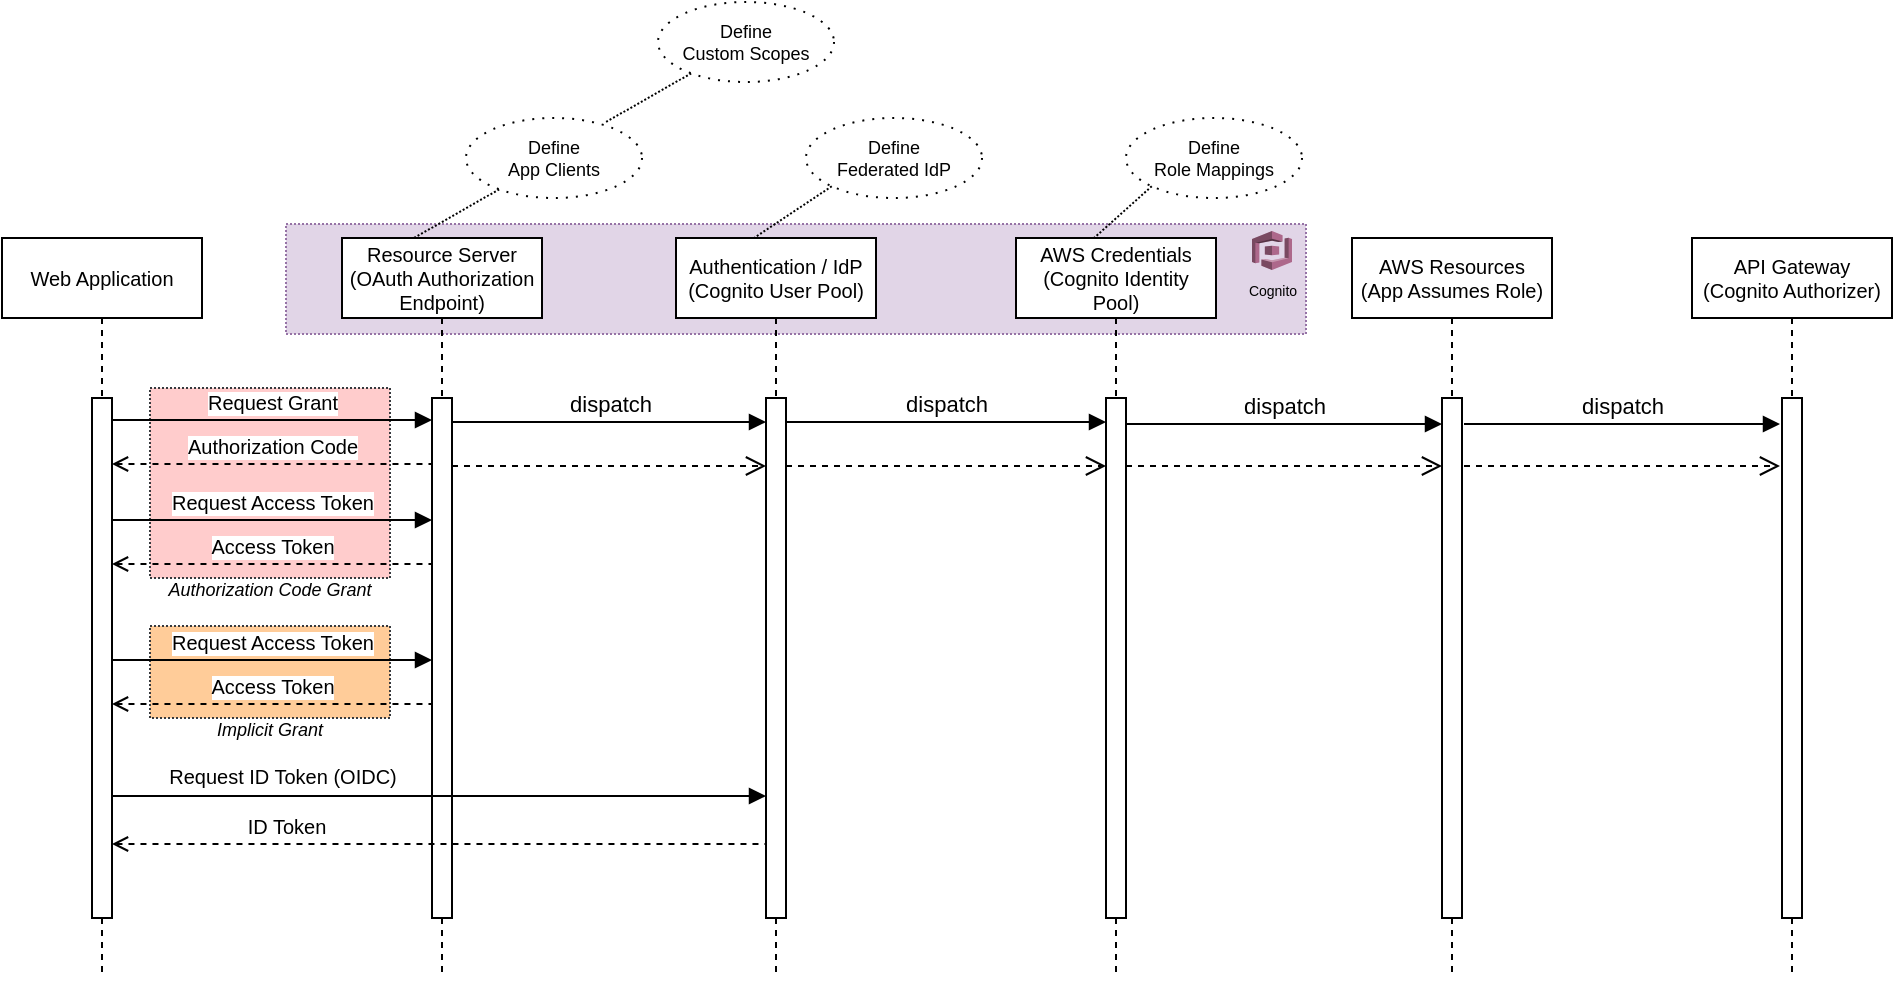 <mxfile version="23.1.7" type="github">
  <diagram name="Page-1" id="2YBvvXClWsGukQMizWep">
    <mxGraphModel dx="691" dy="366" grid="1" gridSize="10" guides="1" tooltips="1" connect="1" arrows="1" fold="1" page="1" pageScale="1" pageWidth="1100" pageHeight="850" math="0" shadow="0">
      <root>
        <mxCell id="0" />
        <mxCell id="1" parent="0" />
        <mxCell id="r72Okk3l7TpYCggT--TZ-46" value="" style="rounded=0;whiteSpace=wrap;html=1;fillColor=#e1d5e7;dashed=1;dashPattern=1 1;strokeColor=#9673a6;" vertex="1" parent="1">
          <mxGeometry x="230" y="403" width="510" height="55" as="geometry" />
        </mxCell>
        <mxCell id="r72Okk3l7TpYCggT--TZ-34" value="" style="rounded=0;whiteSpace=wrap;html=1;fillColor=#ffcc99;dashed=1;dashPattern=1 1;strokeColor=#36393d;" vertex="1" parent="1">
          <mxGeometry x="162" y="604" width="120" height="46" as="geometry" />
        </mxCell>
        <mxCell id="r72Okk3l7TpYCggT--TZ-47" value="" style="rounded=0;whiteSpace=wrap;html=1;fillColor=#ffcccc;dashed=1;dashPattern=1 1;strokeColor=#36393d;" vertex="1" parent="1">
          <mxGeometry x="162" y="485" width="120" height="95" as="geometry" />
        </mxCell>
        <mxCell id="aM9ryv3xv72pqoxQDRHE-1" value="Web Application" style="shape=umlLifeline;perimeter=lifelinePerimeter;whiteSpace=wrap;html=1;container=0;dropTarget=0;collapsible=0;recursiveResize=0;outlineConnect=0;portConstraint=eastwest;newEdgeStyle={&quot;edgeStyle&quot;:&quot;elbowEdgeStyle&quot;,&quot;elbow&quot;:&quot;vertical&quot;,&quot;curved&quot;:0,&quot;rounded&quot;:0};fontSize=10;" parent="1" vertex="1">
          <mxGeometry x="88" y="410" width="100" height="370" as="geometry" />
        </mxCell>
        <mxCell id="aM9ryv3xv72pqoxQDRHE-2" value="" style="html=1;points=[];perimeter=orthogonalPerimeter;outlineConnect=0;targetShapes=umlLifeline;portConstraint=eastwest;newEdgeStyle={&quot;edgeStyle&quot;:&quot;elbowEdgeStyle&quot;,&quot;elbow&quot;:&quot;vertical&quot;,&quot;curved&quot;:0,&quot;rounded&quot;:0};" parent="aM9ryv3xv72pqoxQDRHE-1" vertex="1">
          <mxGeometry x="45" y="80" width="10" height="260" as="geometry" />
        </mxCell>
        <mxCell id="aM9ryv3xv72pqoxQDRHE-5" value="Resource Server&lt;br style=&quot;font-size: 10px;&quot;&gt;(OAuth Authorization Endpoint)" style="shape=umlLifeline;perimeter=lifelinePerimeter;whiteSpace=wrap;html=1;container=0;dropTarget=0;collapsible=0;recursiveResize=0;outlineConnect=0;portConstraint=eastwest;newEdgeStyle={&quot;edgeStyle&quot;:&quot;elbowEdgeStyle&quot;,&quot;elbow&quot;:&quot;vertical&quot;,&quot;curved&quot;:0,&quot;rounded&quot;:0};fontSize=10;" parent="1" vertex="1">
          <mxGeometry x="258" y="410" width="100" height="370" as="geometry" />
        </mxCell>
        <mxCell id="aM9ryv3xv72pqoxQDRHE-6" value="" style="html=1;points=[];perimeter=orthogonalPerimeter;outlineConnect=0;targetShapes=umlLifeline;portConstraint=eastwest;newEdgeStyle={&quot;edgeStyle&quot;:&quot;elbowEdgeStyle&quot;,&quot;elbow&quot;:&quot;vertical&quot;,&quot;curved&quot;:0,&quot;rounded&quot;:0};" parent="aM9ryv3xv72pqoxQDRHE-5" vertex="1">
          <mxGeometry x="45" y="80" width="10" height="260" as="geometry" />
        </mxCell>
        <mxCell id="aM9ryv3xv72pqoxQDRHE-7" value="Request Grant" style="html=1;verticalAlign=bottom;endArrow=block;edgeStyle=elbowEdgeStyle;elbow=vertical;curved=0;rounded=0;fontSize=10;" parent="1" edge="1">
          <mxGeometry relative="1" as="geometry">
            <mxPoint x="143" y="501" as="sourcePoint" />
            <Array as="points">
              <mxPoint x="228" y="501" />
            </Array>
            <mxPoint x="303" y="501" as="targetPoint" />
            <mxPoint as="offset" />
          </mxGeometry>
        </mxCell>
        <mxCell id="aM9ryv3xv72pqoxQDRHE-10" value="Authorization Code" style="html=1;verticalAlign=bottom;endArrow=none;dashed=1;endSize=8;edgeStyle=elbowEdgeStyle;elbow=vertical;curved=0;rounded=0;startArrow=open;startFill=0;endFill=0;fontSize=10;" parent="1" edge="1">
          <mxGeometry relative="1" as="geometry">
            <mxPoint x="303" y="523" as="targetPoint" />
            <Array as="points">
              <mxPoint x="228" y="523" />
            </Array>
            <mxPoint x="143" y="523" as="sourcePoint" />
          </mxGeometry>
        </mxCell>
        <mxCell id="r72Okk3l7TpYCggT--TZ-6" value="AWS Credentials&lt;br style=&quot;font-size: 10px;&quot;&gt;(Cognito Identity Pool)" style="shape=umlLifeline;perimeter=lifelinePerimeter;whiteSpace=wrap;html=1;container=0;dropTarget=0;collapsible=0;recursiveResize=0;outlineConnect=0;portConstraint=eastwest;newEdgeStyle={&quot;edgeStyle&quot;:&quot;elbowEdgeStyle&quot;,&quot;elbow&quot;:&quot;vertical&quot;,&quot;curved&quot;:0,&quot;rounded&quot;:0};fontSize=10;" vertex="1" parent="1">
          <mxGeometry x="595" y="410" width="100" height="370" as="geometry" />
        </mxCell>
        <mxCell id="r72Okk3l7TpYCggT--TZ-7" value="" style="html=1;points=[];perimeter=orthogonalPerimeter;outlineConnect=0;targetShapes=umlLifeline;portConstraint=eastwest;newEdgeStyle={&quot;edgeStyle&quot;:&quot;elbowEdgeStyle&quot;,&quot;elbow&quot;:&quot;vertical&quot;,&quot;curved&quot;:0,&quot;rounded&quot;:0};" vertex="1" parent="r72Okk3l7TpYCggT--TZ-6">
          <mxGeometry x="45" y="80" width="10" height="260" as="geometry" />
        </mxCell>
        <mxCell id="r72Okk3l7TpYCggT--TZ-10" value="dispatch" style="html=1;verticalAlign=bottom;endArrow=block;edgeStyle=elbowEdgeStyle;elbow=vertical;curved=0;rounded=0;" edge="1" parent="1">
          <mxGeometry relative="1" as="geometry">
            <mxPoint x="313" y="502" as="sourcePoint" />
            <Array as="points">
              <mxPoint x="418" y="502" />
            </Array>
            <mxPoint x="470" y="502" as="targetPoint" />
            <mxPoint as="offset" />
          </mxGeometry>
        </mxCell>
        <mxCell id="r72Okk3l7TpYCggT--TZ-23" style="rounded=0;orthogonalLoop=1;jettySize=auto;html=1;dashed=1;endArrow=none;endFill=0;entryX=0.37;entryY=0;entryDx=0;entryDy=0;entryPerimeter=0;dashPattern=1 1;" edge="1" parent="1" source="r72Okk3l7TpYCggT--TZ-12">
          <mxGeometry relative="1" as="geometry">
            <mxPoint x="294" y="410" as="targetPoint" />
            <mxPoint x="327.37" y="394.358" as="sourcePoint" />
          </mxGeometry>
        </mxCell>
        <mxCell id="r72Okk3l7TpYCggT--TZ-12" value="Define&lt;br&gt;App Clients" style="ellipse;whiteSpace=wrap;html=1;fontSize=9;dashed=1;dashPattern=1 4;" vertex="1" parent="1">
          <mxGeometry x="320" y="350" width="88" height="40" as="geometry" />
        </mxCell>
        <mxCell id="r72Okk3l7TpYCggT--TZ-13" value="Define&lt;br&gt;Federated IdP" style="ellipse;whiteSpace=wrap;html=1;fontSize=9;dashed=1;dashPattern=1 4;" vertex="1" parent="1">
          <mxGeometry x="490" y="350" width="88" height="40" as="geometry" />
        </mxCell>
        <mxCell id="r72Okk3l7TpYCggT--TZ-14" value="Define&lt;br&gt;Role Mappings" style="ellipse;whiteSpace=wrap;html=1;fontSize=9;dashed=1;dashPattern=1 4;" vertex="1" parent="1">
          <mxGeometry x="650" y="350" width="88" height="40" as="geometry" />
        </mxCell>
        <mxCell id="r72Okk3l7TpYCggT--TZ-15" value="AWS Resources&lt;br&gt;(App Assumes Role)" style="shape=umlLifeline;perimeter=lifelinePerimeter;whiteSpace=wrap;html=1;container=0;dropTarget=0;collapsible=0;recursiveResize=0;outlineConnect=0;portConstraint=eastwest;newEdgeStyle={&quot;edgeStyle&quot;:&quot;elbowEdgeStyle&quot;,&quot;elbow&quot;:&quot;vertical&quot;,&quot;curved&quot;:0,&quot;rounded&quot;:0};fontSize=10;" vertex="1" parent="1">
          <mxGeometry x="763" y="410" width="100" height="370" as="geometry" />
        </mxCell>
        <mxCell id="r72Okk3l7TpYCggT--TZ-16" value="" style="html=1;points=[];perimeter=orthogonalPerimeter;outlineConnect=0;targetShapes=umlLifeline;portConstraint=eastwest;newEdgeStyle={&quot;edgeStyle&quot;:&quot;elbowEdgeStyle&quot;,&quot;elbow&quot;:&quot;vertical&quot;,&quot;curved&quot;:0,&quot;rounded&quot;:0};" vertex="1" parent="r72Okk3l7TpYCggT--TZ-15">
          <mxGeometry x="45" y="80" width="10" height="260" as="geometry" />
        </mxCell>
        <mxCell id="r72Okk3l7TpYCggT--TZ-18" value="" style="html=1;verticalAlign=bottom;endArrow=open;dashed=1;endSize=8;edgeStyle=elbowEdgeStyle;elbow=vertical;curved=0;rounded=0;" edge="1" parent="1" source="aM9ryv3xv72pqoxQDRHE-6">
          <mxGeometry relative="1" as="geometry">
            <mxPoint x="470" y="524" as="targetPoint" />
            <Array as="points" />
            <mxPoint x="318" y="524" as="sourcePoint" />
          </mxGeometry>
        </mxCell>
        <mxCell id="r72Okk3l7TpYCggT--TZ-4" value="Authentication / IdP&lt;br style=&quot;font-size: 10px;&quot;&gt;(Cognito User Pool)" style="shape=umlLifeline;perimeter=lifelinePerimeter;whiteSpace=wrap;html=1;container=0;dropTarget=0;collapsible=0;recursiveResize=0;outlineConnect=0;portConstraint=eastwest;newEdgeStyle={&quot;edgeStyle&quot;:&quot;elbowEdgeStyle&quot;,&quot;elbow&quot;:&quot;vertical&quot;,&quot;curved&quot;:0,&quot;rounded&quot;:0};fontSize=10;" vertex="1" parent="1">
          <mxGeometry x="425" y="410" width="100" height="370" as="geometry" />
        </mxCell>
        <mxCell id="r72Okk3l7TpYCggT--TZ-5" value="" style="html=1;points=[];perimeter=orthogonalPerimeter;outlineConnect=0;targetShapes=umlLifeline;portConstraint=eastwest;newEdgeStyle={&quot;edgeStyle&quot;:&quot;elbowEdgeStyle&quot;,&quot;elbow&quot;:&quot;vertical&quot;,&quot;curved&quot;:0,&quot;rounded&quot;:0};" vertex="1" parent="r72Okk3l7TpYCggT--TZ-4">
          <mxGeometry x="45" y="80" width="10" height="260" as="geometry" />
        </mxCell>
        <mxCell id="r72Okk3l7TpYCggT--TZ-19" value="dispatch" style="html=1;verticalAlign=bottom;endArrow=block;edgeStyle=elbowEdgeStyle;elbow=vertical;curved=0;rounded=0;" edge="1" parent="1" source="r72Okk3l7TpYCggT--TZ-5" target="r72Okk3l7TpYCggT--TZ-7">
          <mxGeometry relative="1" as="geometry">
            <mxPoint x="481" y="502" as="sourcePoint" />
            <Array as="points">
              <mxPoint x="586" y="502" />
            </Array>
            <mxPoint x="638" y="502" as="targetPoint" />
            <mxPoint as="offset" />
          </mxGeometry>
        </mxCell>
        <mxCell id="r72Okk3l7TpYCggT--TZ-20" value="" style="html=1;verticalAlign=bottom;endArrow=open;dashed=1;endSize=8;edgeStyle=elbowEdgeStyle;elbow=vertical;curved=0;rounded=0;" edge="1" parent="1">
          <mxGeometry relative="1" as="geometry">
            <mxPoint x="640" y="524" as="targetPoint" />
            <Array as="points" />
            <mxPoint x="480" y="524" as="sourcePoint" />
          </mxGeometry>
        </mxCell>
        <mxCell id="r72Okk3l7TpYCggT--TZ-21" value="dispatch" style="html=1;verticalAlign=bottom;endArrow=block;edgeStyle=elbowEdgeStyle;elbow=vertical;curved=0;rounded=0;" edge="1" parent="1" source="r72Okk3l7TpYCggT--TZ-7" target="r72Okk3l7TpYCggT--TZ-16">
          <mxGeometry relative="1" as="geometry">
            <mxPoint x="655" y="503" as="sourcePoint" />
            <Array as="points">
              <mxPoint x="755" y="503" />
            </Array>
            <mxPoint x="807" y="503" as="targetPoint" />
            <mxPoint as="offset" />
          </mxGeometry>
        </mxCell>
        <mxCell id="r72Okk3l7TpYCggT--TZ-22" value="" style="html=1;verticalAlign=bottom;endArrow=open;dashed=1;endSize=8;edgeStyle=elbowEdgeStyle;elbow=vertical;curved=0;rounded=0;" edge="1" parent="1">
          <mxGeometry relative="1" as="geometry">
            <mxPoint x="808" y="524" as="targetPoint" />
            <Array as="points" />
            <mxPoint x="650" y="524" as="sourcePoint" />
          </mxGeometry>
        </mxCell>
        <mxCell id="r72Okk3l7TpYCggT--TZ-24" style="rounded=0;orthogonalLoop=1;jettySize=auto;html=1;dashed=1;endArrow=none;endFill=0;entryX=0.37;entryY=0;entryDx=0;entryDy=0;entryPerimeter=0;dashPattern=1 1;exitX=0;exitY=1;exitDx=0;exitDy=0;" edge="1" parent="1" source="r72Okk3l7TpYCggT--TZ-13">
          <mxGeometry relative="1" as="geometry">
            <mxPoint x="464" y="410" as="targetPoint" />
            <mxPoint x="497" y="394" as="sourcePoint" />
          </mxGeometry>
        </mxCell>
        <mxCell id="r72Okk3l7TpYCggT--TZ-25" style="rounded=0;orthogonalLoop=1;jettySize=auto;html=1;dashed=1;endArrow=none;endFill=0;entryX=0.37;entryY=0;entryDx=0;entryDy=0;entryPerimeter=0;dashPattern=1 1;exitX=0;exitY=1;exitDx=0;exitDy=0;" edge="1" parent="1" source="r72Okk3l7TpYCggT--TZ-14">
          <mxGeometry relative="1" as="geometry">
            <mxPoint x="634" y="410" as="targetPoint" />
            <mxPoint x="667" y="394" as="sourcePoint" />
          </mxGeometry>
        </mxCell>
        <mxCell id="r72Okk3l7TpYCggT--TZ-26" value="API Gateway&lt;br style=&quot;font-size: 10px;&quot;&gt;(Cognito Authorizer)" style="shape=umlLifeline;perimeter=lifelinePerimeter;whiteSpace=wrap;html=1;container=0;dropTarget=0;collapsible=0;recursiveResize=0;outlineConnect=0;portConstraint=eastwest;newEdgeStyle={&quot;edgeStyle&quot;:&quot;elbowEdgeStyle&quot;,&quot;elbow&quot;:&quot;vertical&quot;,&quot;curved&quot;:0,&quot;rounded&quot;:0};fontSize=10;" vertex="1" parent="1">
          <mxGeometry x="933" y="410" width="100" height="370" as="geometry" />
        </mxCell>
        <mxCell id="r72Okk3l7TpYCggT--TZ-27" value="" style="html=1;points=[];perimeter=orthogonalPerimeter;outlineConnect=0;targetShapes=umlLifeline;portConstraint=eastwest;newEdgeStyle={&quot;edgeStyle&quot;:&quot;elbowEdgeStyle&quot;,&quot;elbow&quot;:&quot;vertical&quot;,&quot;curved&quot;:0,&quot;rounded&quot;:0};" vertex="1" parent="r72Okk3l7TpYCggT--TZ-26">
          <mxGeometry x="45" y="80" width="10" height="260" as="geometry" />
        </mxCell>
        <mxCell id="r72Okk3l7TpYCggT--TZ-28" value="dispatch" style="html=1;verticalAlign=bottom;endArrow=block;edgeStyle=elbowEdgeStyle;elbow=vertical;curved=0;rounded=0;" edge="1" parent="1">
          <mxGeometry relative="1" as="geometry">
            <mxPoint x="819" y="503" as="sourcePoint" />
            <Array as="points">
              <mxPoint x="924" y="503" />
            </Array>
            <mxPoint x="977" y="503" as="targetPoint" />
            <mxPoint as="offset" />
          </mxGeometry>
        </mxCell>
        <mxCell id="r72Okk3l7TpYCggT--TZ-29" value="" style="html=1;verticalAlign=bottom;endArrow=open;dashed=1;endSize=8;edgeStyle=elbowEdgeStyle;elbow=vertical;curved=0;rounded=0;" edge="1" parent="1">
          <mxGeometry relative="1" as="geometry">
            <mxPoint x="977" y="524" as="targetPoint" />
            <Array as="points" />
            <mxPoint x="819" y="524" as="sourcePoint" />
          </mxGeometry>
        </mxCell>
        <mxCell id="r72Okk3l7TpYCggT--TZ-36" value="Cognito" style="outlineConnect=0;dashed=0;verticalLabelPosition=bottom;verticalAlign=top;align=center;html=1;shape=mxgraph.aws3.cognito;fillColor=#AD688B;gradientColor=none;fontSize=7;" vertex="1" parent="1">
          <mxGeometry x="713" y="406.5" width="20" height="19.5" as="geometry" />
        </mxCell>
        <mxCell id="r72Okk3l7TpYCggT--TZ-38" value="Request Access Token" style="html=1;verticalAlign=bottom;endArrow=block;edgeStyle=elbowEdgeStyle;elbow=vertical;curved=0;rounded=0;fontSize=10;" edge="1" parent="1">
          <mxGeometry relative="1" as="geometry">
            <mxPoint x="143" y="551" as="sourcePoint" />
            <Array as="points">
              <mxPoint x="228" y="551" />
            </Array>
            <mxPoint x="303" y="551" as="targetPoint" />
            <mxPoint as="offset" />
          </mxGeometry>
        </mxCell>
        <mxCell id="r72Okk3l7TpYCggT--TZ-39" value="Access Token" style="html=1;verticalAlign=bottom;endArrow=none;dashed=1;endSize=8;edgeStyle=elbowEdgeStyle;elbow=vertical;curved=0;rounded=0;startArrow=open;startFill=0;endFill=0;fontSize=10;" edge="1" parent="1">
          <mxGeometry relative="1" as="geometry">
            <mxPoint x="303" y="573" as="targetPoint" />
            <Array as="points">
              <mxPoint x="228" y="573" />
            </Array>
            <mxPoint x="143" y="573" as="sourcePoint" />
          </mxGeometry>
        </mxCell>
        <mxCell id="r72Okk3l7TpYCggT--TZ-40" style="rounded=0;orthogonalLoop=1;jettySize=auto;html=1;dashed=1;endArrow=none;endFill=0;entryX=0.37;entryY=0;entryDx=0;entryDy=0;entryPerimeter=0;dashPattern=1 1;" edge="1" parent="1">
          <mxGeometry relative="1" as="geometry">
            <mxPoint x="390" y="352" as="targetPoint" />
            <mxPoint x="432.609" y="327.652" as="sourcePoint" />
          </mxGeometry>
        </mxCell>
        <mxCell id="r72Okk3l7TpYCggT--TZ-41" value="Define&lt;br&gt;Custom Scopes" style="ellipse;whiteSpace=wrap;html=1;fontSize=9;dashed=1;dashPattern=1 4;" vertex="1" parent="1">
          <mxGeometry x="416" y="292" width="88" height="40" as="geometry" />
        </mxCell>
        <mxCell id="r72Okk3l7TpYCggT--TZ-44" value="Request Access Token" style="html=1;verticalAlign=bottom;endArrow=block;edgeStyle=elbowEdgeStyle;elbow=vertical;curved=0;rounded=0;fontSize=10;" edge="1" parent="1">
          <mxGeometry relative="1" as="geometry">
            <mxPoint x="143" y="621" as="sourcePoint" />
            <Array as="points">
              <mxPoint x="228" y="621" />
            </Array>
            <mxPoint x="303" y="621" as="targetPoint" />
            <mxPoint as="offset" />
          </mxGeometry>
        </mxCell>
        <mxCell id="r72Okk3l7TpYCggT--TZ-45" value="Access Token" style="html=1;verticalAlign=bottom;endArrow=none;dashed=1;endSize=8;edgeStyle=elbowEdgeStyle;elbow=vertical;curved=0;rounded=0;startArrow=open;startFill=0;endFill=0;fontSize=10;" edge="1" parent="1">
          <mxGeometry relative="1" as="geometry">
            <mxPoint x="303" y="643" as="targetPoint" />
            <Array as="points">
              <mxPoint x="228" y="643" />
            </Array>
            <mxPoint x="143" y="643" as="sourcePoint" />
          </mxGeometry>
        </mxCell>
        <mxCell id="r72Okk3l7TpYCggT--TZ-48" value="Implicit Grant" style="text;html=1;align=center;verticalAlign=middle;whiteSpace=wrap;rounded=0;fontSize=9;fontStyle=2" vertex="1" parent="1">
          <mxGeometry x="177" y="651" width="90" height="10" as="geometry" />
        </mxCell>
        <mxCell id="r72Okk3l7TpYCggT--TZ-49" value="Authorization Code Grant" style="text;html=1;align=center;verticalAlign=middle;whiteSpace=wrap;rounded=0;fontSize=9;fontStyle=2" vertex="1" parent="1">
          <mxGeometry x="167" y="582" width="110" height="8" as="geometry" />
        </mxCell>
        <mxCell id="r72Okk3l7TpYCggT--TZ-50" value="Request ID Token (OIDC)" style="html=1;verticalAlign=bottom;endArrow=block;edgeStyle=elbowEdgeStyle;elbow=vertical;curved=0;rounded=0;fontSize=10;" edge="1" parent="1">
          <mxGeometry x="-0.48" y="1" relative="1" as="geometry">
            <mxPoint x="143" y="689" as="sourcePoint" />
            <Array as="points">
              <mxPoint x="228" y="689" />
            </Array>
            <mxPoint x="470" y="689" as="targetPoint" />
            <mxPoint as="offset" />
          </mxGeometry>
        </mxCell>
        <mxCell id="r72Okk3l7TpYCggT--TZ-51" value="ID Token" style="html=1;verticalAlign=bottom;endArrow=none;dashed=1;endSize=8;edgeStyle=elbowEdgeStyle;elbow=vertical;curved=0;rounded=0;startArrow=open;startFill=0;endFill=0;fontSize=10;" edge="1" parent="1" target="r72Okk3l7TpYCggT--TZ-5">
          <mxGeometry x="-0.468" relative="1" as="geometry">
            <mxPoint x="303" y="713" as="targetPoint" />
            <Array as="points">
              <mxPoint x="228" y="713" />
            </Array>
            <mxPoint x="143" y="713" as="sourcePoint" />
            <mxPoint as="offset" />
          </mxGeometry>
        </mxCell>
      </root>
    </mxGraphModel>
  </diagram>
</mxfile>

